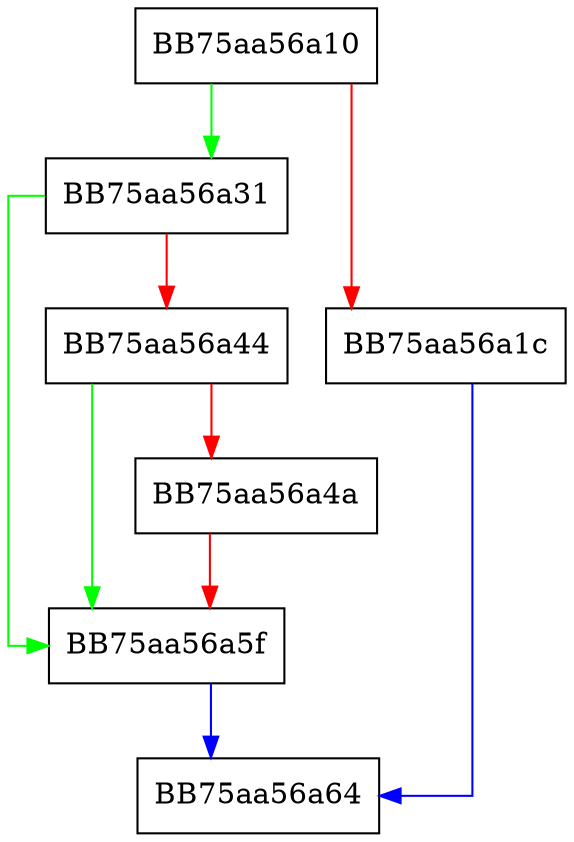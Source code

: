 digraph GetByte {
  node [shape="box"];
  graph [splines=ortho];
  BB75aa56a10 -> BB75aa56a31 [color="green"];
  BB75aa56a10 -> BB75aa56a1c [color="red"];
  BB75aa56a1c -> BB75aa56a64 [color="blue"];
  BB75aa56a31 -> BB75aa56a5f [color="green"];
  BB75aa56a31 -> BB75aa56a44 [color="red"];
  BB75aa56a44 -> BB75aa56a5f [color="green"];
  BB75aa56a44 -> BB75aa56a4a [color="red"];
  BB75aa56a4a -> BB75aa56a5f [color="red"];
  BB75aa56a5f -> BB75aa56a64 [color="blue"];
}